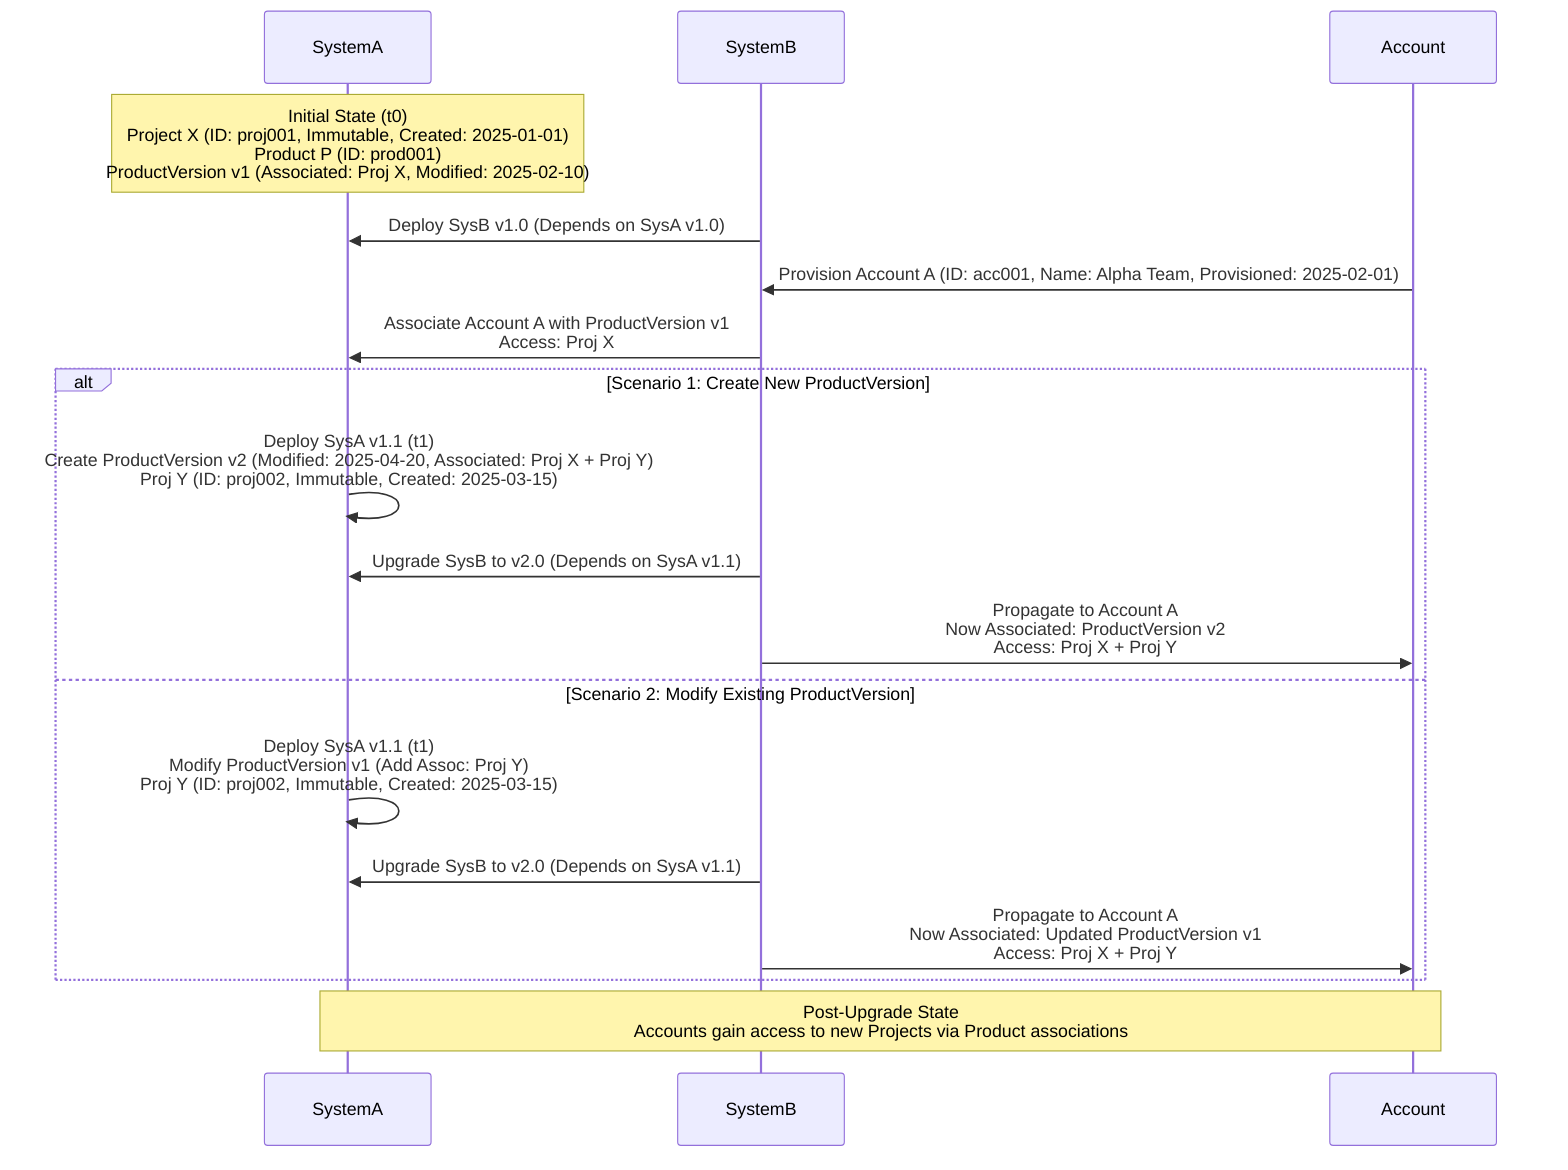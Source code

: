 sequenceDiagram
    participant SysA as SystemA
    participant SysB as SystemB
    participant Acc as Account

    Note over SysA: Initial State (t0)<br>Project X (ID: proj001, Immutable, Created: 2025-01-01)<br>Product P (ID: prod001)<br>ProductVersion v1 (Associated: Proj X, Modified: 2025-02-10)

    SysB->>SysA: Deploy SysB v1.0 (Depends on SysA v1.0)
    Acc->>SysB: Provision Account A (ID: acc001, Name: Alpha Team, Provisioned: 2025-02-01)
    SysB->>SysA: Associate Account A with ProductVersion v1<br>Access: Proj X

    alt Scenario 1: Create New ProductVersion
        SysA->>SysA: Deploy SysA v1.1 (t1)<br>Create ProductVersion v2 (Modified: 2025-04-20, Associated: Proj X + Proj Y)<br>Proj Y (ID: proj002, Immutable, Created: 2025-03-15)
        SysB->>SysA: Upgrade SysB to v2.0 (Depends on SysA v1.1)
        SysB->>Acc: Propagate to Account A<br>Now Associated: ProductVersion v2<br>Access: Proj X + Proj Y
    else Scenario 2: Modify Existing ProductVersion
        SysA->>SysA: Deploy SysA v1.1 (t1)<br>Modify ProductVersion v1 (Add Assoc: Proj Y)<br>Proj Y (ID: proj002, Immutable, Created: 2025-03-15)
        SysB->>SysA: Upgrade SysB to v2.0 (Depends on SysA v1.1)
        SysB->>Acc: Propagate to Account A<br>Now Associated: Updated ProductVersion v1<br>Access: Proj X + Proj Y
    end

    Note over SysA,Acc: Post-Upgrade State<br>Accounts gain access to new Projects via Product associations